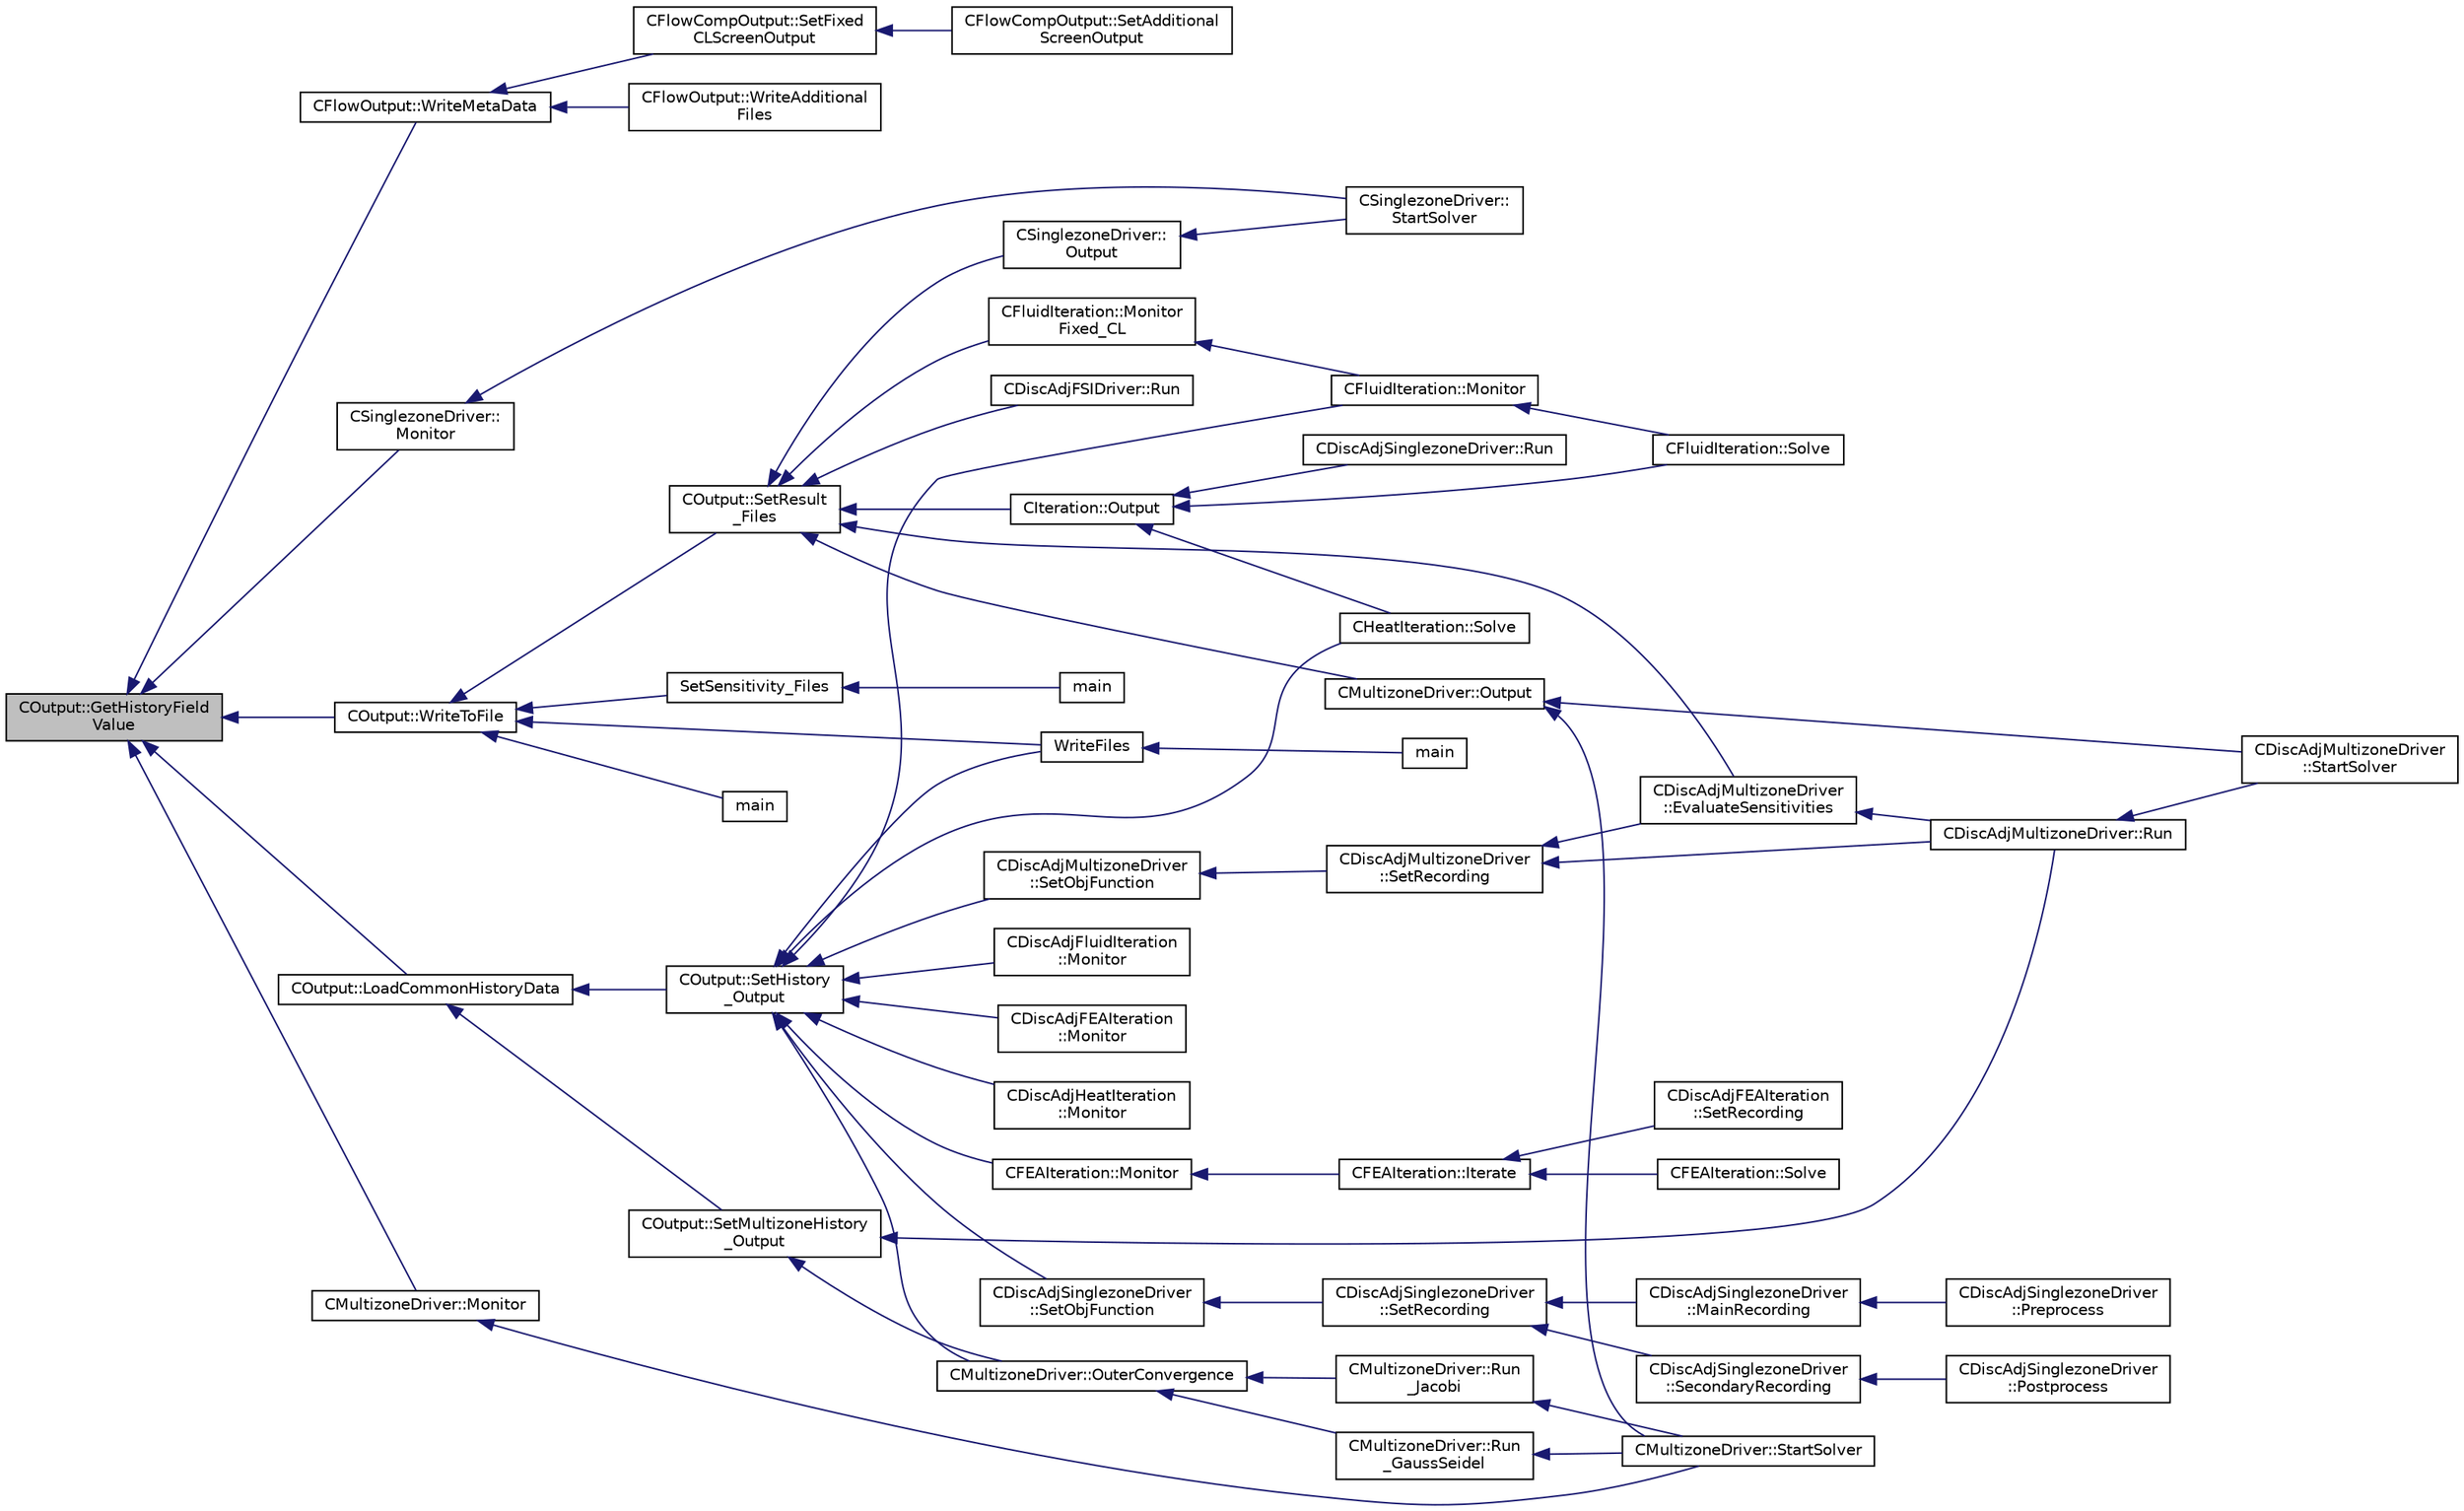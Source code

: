 digraph "COutput::GetHistoryFieldValue"
{
  edge [fontname="Helvetica",fontsize="10",labelfontname="Helvetica",labelfontsize="10"];
  node [fontname="Helvetica",fontsize="10",shape=record];
  rankdir="LR";
  Node178 [label="COutput::GetHistoryField\lValue",height=0.2,width=0.4,color="black", fillcolor="grey75", style="filled", fontcolor="black"];
  Node178 -> Node179 [dir="back",color="midnightblue",fontsize="10",style="solid",fontname="Helvetica"];
  Node179 [label="CMultizoneDriver::Monitor",height=0.2,width=0.4,color="black", fillcolor="white", style="filled",URL="$class_c_multizone_driver.html#ace62679bd3b78d8b785817ac3d4908e0",tooltip="Monitor the computation. "];
  Node179 -> Node180 [dir="back",color="midnightblue",fontsize="10",style="solid",fontname="Helvetica"];
  Node180 [label="CMultizoneDriver::StartSolver",height=0.2,width=0.4,color="black", fillcolor="white", style="filled",URL="$class_c_multizone_driver.html#a03cfc000c383ef0d86d34e1c6aef5ff3",tooltip="[Overload] Launch the computation for multizone problems. "];
  Node178 -> Node181 [dir="back",color="midnightblue",fontsize="10",style="solid",fontname="Helvetica"];
  Node181 [label="CSinglezoneDriver::\lMonitor",height=0.2,width=0.4,color="black", fillcolor="white", style="filled",URL="$class_c_singlezone_driver.html#ad87a636b4a2568cd4affce22a53e4872",tooltip="Monitor. "];
  Node181 -> Node182 [dir="back",color="midnightblue",fontsize="10",style="solid",fontname="Helvetica"];
  Node182 [label="CSinglezoneDriver::\lStartSolver",height=0.2,width=0.4,color="black", fillcolor="white", style="filled",URL="$class_c_singlezone_driver.html#a6eb4215f7ee740a6d5edb798110ce44a",tooltip="[Overload] Launch the computation for single-zone problems. "];
  Node178 -> Node183 [dir="back",color="midnightblue",fontsize="10",style="solid",fontname="Helvetica"];
  Node183 [label="CFlowOutput::WriteMetaData",height=0.2,width=0.4,color="black", fillcolor="white", style="filled",URL="$class_c_flow_output.html#a9674c1e90c9e8e3a4fac08b20d5b6ac0",tooltip="Write information to meta data file. "];
  Node183 -> Node184 [dir="back",color="midnightblue",fontsize="10",style="solid",fontname="Helvetica"];
  Node184 [label="CFlowCompOutput::SetFixed\lCLScreenOutput",height=0.2,width=0.4,color="black", fillcolor="white", style="filled",URL="$class_c_flow_comp_output.html#a5f8640bafa6e69a7681c8b26e1058cf8",tooltip="Write additional output for fixed CL mode. "];
  Node184 -> Node185 [dir="back",color="midnightblue",fontsize="10",style="solid",fontname="Helvetica"];
  Node185 [label="CFlowCompOutput::SetAdditional\lScreenOutput",height=0.2,width=0.4,color="black", fillcolor="white", style="filled",URL="$class_c_flow_comp_output.html#a3f892f5388328b73fe4d70128ac06494",tooltip="Write any additional output defined for the current solver. "];
  Node183 -> Node186 [dir="back",color="midnightblue",fontsize="10",style="solid",fontname="Helvetica"];
  Node186 [label="CFlowOutput::WriteAdditional\lFiles",height=0.2,width=0.4,color="black", fillcolor="white", style="filled",URL="$class_c_flow_output.html#aaac3fb7b2575967b157c306065ab1ea8",tooltip="Write any additional files defined for the current solver. "];
  Node178 -> Node187 [dir="back",color="midnightblue",fontsize="10",style="solid",fontname="Helvetica"];
  Node187 [label="COutput::WriteToFile",height=0.2,width=0.4,color="black", fillcolor="white", style="filled",URL="$class_c_output.html#af8fba1a012ec9464eb70e45d0bade78a",tooltip="Allocates the appropriate file writer based on the chosen format and writes sorted data to file..."];
  Node187 -> Node188 [dir="back",color="midnightblue",fontsize="10",style="solid",fontname="Helvetica"];
  Node188 [label="COutput::SetResult\l_Files",height=0.2,width=0.4,color="black", fillcolor="white", style="filled",URL="$class_c_output.html#a8cae0e94e8769f55d5865df600acbc2f",tooltip="Loop through all requested output files and write the volume output data. "];
  Node188 -> Node189 [dir="back",color="midnightblue",fontsize="10",style="solid",fontname="Helvetica"];
  Node189 [label="CDiscAdjMultizoneDriver\l::EvaluateSensitivities",height=0.2,width=0.4,color="black", fillcolor="white", style="filled",URL="$class_c_disc_adj_multizone_driver.html#ac2789097629674cfb7d4de64954024df",tooltip="Evaluate sensitivites for the current adjoint solution and output files. "];
  Node189 -> Node190 [dir="back",color="midnightblue",fontsize="10",style="solid",fontname="Helvetica"];
  Node190 [label="CDiscAdjMultizoneDriver::Run",height=0.2,width=0.4,color="black", fillcolor="white", style="filled",URL="$class_c_disc_adj_multizone_driver.html#af996aecdb6d20aa4fc81c9b67295abf5",tooltip="[Overload] Run an discrete adjoint update of all solvers within multiple zones. "];
  Node190 -> Node191 [dir="back",color="midnightblue",fontsize="10",style="solid",fontname="Helvetica"];
  Node191 [label="CDiscAdjMultizoneDriver\l::StartSolver",height=0.2,width=0.4,color="black", fillcolor="white", style="filled",URL="$class_c_disc_adj_multizone_driver.html#a75de0a1a482ceeed4301a384f1515092",tooltip="[Overload] Launch the computation for discrete adjoint multizone problems. "];
  Node188 -> Node192 [dir="back",color="midnightblue",fontsize="10",style="solid",fontname="Helvetica"];
  Node192 [label="CDiscAdjFSIDriver::Run",height=0.2,width=0.4,color="black", fillcolor="white", style="filled",URL="$class_c_disc_adj_f_s_i_driver.html#a2e965d6e9c4dcfc296077cae225cab21",tooltip="Run a Discrete Adjoint iteration for the FSI problem. "];
  Node188 -> Node193 [dir="back",color="midnightblue",fontsize="10",style="solid",fontname="Helvetica"];
  Node193 [label="CMultizoneDriver::Output",height=0.2,width=0.4,color="black", fillcolor="white", style="filled",URL="$class_c_multizone_driver.html#a994366ecc93e27a86948b93cd3c722e7",tooltip="Output the solution in solution file. "];
  Node193 -> Node191 [dir="back",color="midnightblue",fontsize="10",style="solid",fontname="Helvetica"];
  Node193 -> Node180 [dir="back",color="midnightblue",fontsize="10",style="solid",fontname="Helvetica"];
  Node188 -> Node194 [dir="back",color="midnightblue",fontsize="10",style="solid",fontname="Helvetica"];
  Node194 [label="CSinglezoneDriver::\lOutput",height=0.2,width=0.4,color="black", fillcolor="white", style="filled",URL="$class_c_singlezone_driver.html#afc32b69df4468ab19f5285782b91f0be",tooltip="Output the solution in solution file. "];
  Node194 -> Node182 [dir="back",color="midnightblue",fontsize="10",style="solid",fontname="Helvetica"];
  Node188 -> Node195 [dir="back",color="midnightblue",fontsize="10",style="solid",fontname="Helvetica"];
  Node195 [label="CIteration::Output",height=0.2,width=0.4,color="black", fillcolor="white", style="filled",URL="$class_c_iteration.html#a81703988a52c42fd644506cd2009c8e1",tooltip="A virtual member. "];
  Node195 -> Node196 [dir="back",color="midnightblue",fontsize="10",style="solid",fontname="Helvetica"];
  Node196 [label="CDiscAdjSinglezoneDriver::Run",height=0.2,width=0.4,color="black", fillcolor="white", style="filled",URL="$class_c_disc_adj_singlezone_driver.html#a624c84f750a031872526d62b93cff1f1",tooltip="Run a single iteration of the discrete adjoint solver with a single zone. "];
  Node195 -> Node197 [dir="back",color="midnightblue",fontsize="10",style="solid",fontname="Helvetica"];
  Node197 [label="CFluidIteration::Solve",height=0.2,width=0.4,color="black", fillcolor="white", style="filled",URL="$class_c_fluid_iteration.html#ae22cd342c9c9d2ea5ac3f5103394ff80",tooltip="Iterate the fluid system for a number of Inner_Iter iterations. "];
  Node195 -> Node198 [dir="back",color="midnightblue",fontsize="10",style="solid",fontname="Helvetica"];
  Node198 [label="CHeatIteration::Solve",height=0.2,width=0.4,color="black", fillcolor="white", style="filled",URL="$class_c_heat_iteration.html#ac9bc702cd04ec181d142db04b176e3b1",tooltip="Perform a single iteration of the wave system. "];
  Node188 -> Node199 [dir="back",color="midnightblue",fontsize="10",style="solid",fontname="Helvetica"];
  Node199 [label="CFluidIteration::Monitor\lFixed_CL",height=0.2,width=0.4,color="black", fillcolor="white", style="filled",URL="$class_c_fluid_iteration.html#a21538ff2df862f29e659135452d901a1",tooltip="Fixed CL monitoring function. "];
  Node199 -> Node200 [dir="back",color="midnightblue",fontsize="10",style="solid",fontname="Helvetica"];
  Node200 [label="CFluidIteration::Monitor",height=0.2,width=0.4,color="black", fillcolor="white", style="filled",URL="$class_c_fluid_iteration.html#a563192d869a4e82151c0bf6781b4890d",tooltip="Monitors the convergence and other metrics for the fluid system. "];
  Node200 -> Node197 [dir="back",color="midnightblue",fontsize="10",style="solid",fontname="Helvetica"];
  Node187 -> Node201 [dir="back",color="midnightblue",fontsize="10",style="solid",fontname="Helvetica"];
  Node201 [label="main",height=0.2,width=0.4,color="black", fillcolor="white", style="filled",URL="$_s_u2___d_e_f_8cpp.html#a0ddf1224851353fc92bfbff6f499fa97"];
  Node187 -> Node202 [dir="back",color="midnightblue",fontsize="10",style="solid",fontname="Helvetica"];
  Node202 [label="SetSensitivity_Files",height=0.2,width=0.4,color="black", fillcolor="white", style="filled",URL="$_s_u2___d_o_t_8cpp.html#a63d4fd49ad25f4916709545fb847948c",tooltip="Write the sensitivity (including mesh sensitivity) computed with the discrete adjoint method on the s..."];
  Node202 -> Node203 [dir="back",color="midnightblue",fontsize="10",style="solid",fontname="Helvetica"];
  Node203 [label="main",height=0.2,width=0.4,color="black", fillcolor="white", style="filled",URL="$_s_u2___d_o_t_8cpp.html#a0ddf1224851353fc92bfbff6f499fa97"];
  Node187 -> Node204 [dir="back",color="midnightblue",fontsize="10",style="solid",fontname="Helvetica"];
  Node204 [label="WriteFiles",height=0.2,width=0.4,color="black", fillcolor="white", style="filled",URL="$_s_u2___s_o_l_8cpp.html#a43305e0af849b318ce139ccf6a164626"];
  Node204 -> Node205 [dir="back",color="midnightblue",fontsize="10",style="solid",fontname="Helvetica"];
  Node205 [label="main",height=0.2,width=0.4,color="black", fillcolor="white", style="filled",URL="$_s_u2___s_o_l_8cpp.html#a0ddf1224851353fc92bfbff6f499fa97"];
  Node178 -> Node206 [dir="back",color="midnightblue",fontsize="10",style="solid",fontname="Helvetica"];
  Node206 [label="COutput::LoadCommonHistoryData",height=0.2,width=0.4,color="black", fillcolor="white", style="filled",URL="$class_c_output.html#aa767bd68c5606524b19f1957b9bf4ce8",tooltip="Load values of the history fields common for all solvers. "];
  Node206 -> Node207 [dir="back",color="midnightblue",fontsize="10",style="solid",fontname="Helvetica"];
  Node207 [label="COutput::SetHistory\l_Output",height=0.2,width=0.4,color="black", fillcolor="white", style="filled",URL="$class_c_output.html#acf84143df1a158647605c980ecae2d7c",tooltip="Collects history data from the solvers, monitors the convergence and writes to screen and history fil..."];
  Node207 -> Node208 [dir="back",color="midnightblue",fontsize="10",style="solid",fontname="Helvetica"];
  Node208 [label="CDiscAdjMultizoneDriver\l::SetObjFunction",height=0.2,width=0.4,color="black", fillcolor="white", style="filled",URL="$class_c_disc_adj_multizone_driver.html#afda203e78a0e4cfde8c3fbb02ef3fd3e",tooltip="Set the objective function. "];
  Node208 -> Node209 [dir="back",color="midnightblue",fontsize="10",style="solid",fontname="Helvetica"];
  Node209 [label="CDiscAdjMultizoneDriver\l::SetRecording",height=0.2,width=0.4,color="black", fillcolor="white", style="filled",URL="$class_c_disc_adj_multizone_driver.html#a441f8669a04147aacab7df463e1dd021",tooltip="Record one iteration of the primal problem within each zone. "];
  Node209 -> Node190 [dir="back",color="midnightblue",fontsize="10",style="solid",fontname="Helvetica"];
  Node209 -> Node189 [dir="back",color="midnightblue",fontsize="10",style="solid",fontname="Helvetica"];
  Node207 -> Node210 [dir="back",color="midnightblue",fontsize="10",style="solid",fontname="Helvetica"];
  Node210 [label="CDiscAdjSinglezoneDriver\l::SetObjFunction",height=0.2,width=0.4,color="black", fillcolor="white", style="filled",URL="$class_c_disc_adj_singlezone_driver.html#aea0513ac808106c6a92be610b3b17a6a",tooltip="Set the objective function. "];
  Node210 -> Node211 [dir="back",color="midnightblue",fontsize="10",style="solid",fontname="Helvetica"];
  Node211 [label="CDiscAdjSinglezoneDriver\l::SetRecording",height=0.2,width=0.4,color="black", fillcolor="white", style="filled",URL="$class_c_disc_adj_singlezone_driver.html#a7e519f0f189a3a102b0630edaaa9d233",tooltip="Record one iteration of a flow iteration in within multiple zones. "];
  Node211 -> Node212 [dir="back",color="midnightblue",fontsize="10",style="solid",fontname="Helvetica"];
  Node212 [label="CDiscAdjSinglezoneDriver\l::MainRecording",height=0.2,width=0.4,color="black", fillcolor="white", style="filled",URL="$class_c_disc_adj_singlezone_driver.html#af4087bc4859a336b67555336d8f28aaf",tooltip="Record the main computational path. "];
  Node212 -> Node213 [dir="back",color="midnightblue",fontsize="10",style="solid",fontname="Helvetica"];
  Node213 [label="CDiscAdjSinglezoneDriver\l::Preprocess",height=0.2,width=0.4,color="black", fillcolor="white", style="filled",URL="$class_c_disc_adj_singlezone_driver.html#a2d0785572312526d0bd695a14dd405f2",tooltip="Preprocess the single-zone iteration. "];
  Node211 -> Node214 [dir="back",color="midnightblue",fontsize="10",style="solid",fontname="Helvetica"];
  Node214 [label="CDiscAdjSinglezoneDriver\l::SecondaryRecording",height=0.2,width=0.4,color="black", fillcolor="white", style="filled",URL="$class_c_disc_adj_singlezone_driver.html#ad328a74dd89ed2e335b22c4bf2b53cb0",tooltip="Record the secondary computational path. "];
  Node214 -> Node215 [dir="back",color="midnightblue",fontsize="10",style="solid",fontname="Helvetica"];
  Node215 [label="CDiscAdjSinglezoneDriver\l::Postprocess",height=0.2,width=0.4,color="black", fillcolor="white", style="filled",URL="$class_c_disc_adj_singlezone_driver.html#af0ac923c07d86674b252c28df9a115da",tooltip="Postprocess the adjoint iteration for ZONE_0. "];
  Node207 -> Node216 [dir="back",color="midnightblue",fontsize="10",style="solid",fontname="Helvetica"];
  Node216 [label="CMultizoneDriver::OuterConvergence",height=0.2,width=0.4,color="black", fillcolor="white", style="filled",URL="$class_c_multizone_driver.html#ae72bb40195e4066bc4be4adfb0df29e9",tooltip="Check the convergence at the outer level. "];
  Node216 -> Node217 [dir="back",color="midnightblue",fontsize="10",style="solid",fontname="Helvetica"];
  Node217 [label="CMultizoneDriver::Run\l_GaussSeidel",height=0.2,width=0.4,color="black", fillcolor="white", style="filled",URL="$class_c_multizone_driver.html#a8036223cdbe0c0d4552f17f6bad9189b",tooltip="Run a Block Gauss-Seidel iteration in all physical zones. "];
  Node217 -> Node180 [dir="back",color="midnightblue",fontsize="10",style="solid",fontname="Helvetica"];
  Node216 -> Node218 [dir="back",color="midnightblue",fontsize="10",style="solid",fontname="Helvetica"];
  Node218 [label="CMultizoneDriver::Run\l_Jacobi",height=0.2,width=0.4,color="black", fillcolor="white", style="filled",URL="$class_c_multizone_driver.html#a1bf2824daac5a10e8fb7387676eee338",tooltip="Run a Block-Jacobi iteration in all physical zones. "];
  Node218 -> Node180 [dir="back",color="midnightblue",fontsize="10",style="solid",fontname="Helvetica"];
  Node207 -> Node200 [dir="back",color="midnightblue",fontsize="10",style="solid",fontname="Helvetica"];
  Node207 -> Node198 [dir="back",color="midnightblue",fontsize="10",style="solid",fontname="Helvetica"];
  Node207 -> Node219 [dir="back",color="midnightblue",fontsize="10",style="solid",fontname="Helvetica"];
  Node219 [label="CFEAIteration::Monitor",height=0.2,width=0.4,color="black", fillcolor="white", style="filled",URL="$class_c_f_e_a_iteration.html#a7516ed7e4948785514ba831232614f4d",tooltip="Monitors the convergence and other metrics for the FEM system. "];
  Node219 -> Node220 [dir="back",color="midnightblue",fontsize="10",style="solid",fontname="Helvetica"];
  Node220 [label="CFEAIteration::Iterate",height=0.2,width=0.4,color="black", fillcolor="white", style="filled",URL="$class_c_f_e_a_iteration.html#af34a9ca7d54a7b4c31ad4fb1a487a158",tooltip="Perform a single iteration for structural analysis using the Finite Element Method. "];
  Node220 -> Node221 [dir="back",color="midnightblue",fontsize="10",style="solid",fontname="Helvetica"];
  Node221 [label="CFEAIteration::Solve",height=0.2,width=0.4,color="black", fillcolor="white", style="filled",URL="$class_c_f_e_a_iteration.html#a93300b80aae492f8f966c16652e83e08",tooltip="Iterate the structural system for a number of Inner_Iter iterations. "];
  Node220 -> Node222 [dir="back",color="midnightblue",fontsize="10",style="solid",fontname="Helvetica"];
  Node222 [label="CDiscAdjFEAIteration\l::SetRecording",height=0.2,width=0.4,color="black", fillcolor="white", style="filled",URL="$class_c_disc_adj_f_e_a_iteration.html#ad5f0dcb01d13560ce5245301646dc3bd",tooltip="Record a single iteration of the direct FEM system. "];
  Node207 -> Node223 [dir="back",color="midnightblue",fontsize="10",style="solid",fontname="Helvetica"];
  Node223 [label="CDiscAdjFluidIteration\l::Monitor",height=0.2,width=0.4,color="black", fillcolor="white", style="filled",URL="$class_c_disc_adj_fluid_iteration.html#a14cf7549b8fe39e06b8e9dfc8428a312",tooltip="Monitors the convergence and other metrics for the discrete adjoint fluid system. ..."];
  Node207 -> Node224 [dir="back",color="midnightblue",fontsize="10",style="solid",fontname="Helvetica"];
  Node224 [label="CDiscAdjFEAIteration\l::Monitor",height=0.2,width=0.4,color="black", fillcolor="white", style="filled",URL="$class_c_disc_adj_f_e_a_iteration.html#a03edd3ebdc8edac7c0507c8572621f64",tooltip="Monitors the convergence and other metrics for the discrete adjoint mean flow system. "];
  Node207 -> Node225 [dir="back",color="midnightblue",fontsize="10",style="solid",fontname="Helvetica"];
  Node225 [label="CDiscAdjHeatIteration\l::Monitor",height=0.2,width=0.4,color="black", fillcolor="white", style="filled",URL="$class_c_disc_adj_heat_iteration.html#a01381d44508f208bcb608bdf2d4db022",tooltip="Monitors the convergence and other metrics for the discrete adjoint fluid system. ..."];
  Node207 -> Node204 [dir="back",color="midnightblue",fontsize="10",style="solid",fontname="Helvetica"];
  Node206 -> Node226 [dir="back",color="midnightblue",fontsize="10",style="solid",fontname="Helvetica"];
  Node226 [label="COutput::SetMultizoneHistory\l_Output",height=0.2,width=0.4,color="black", fillcolor="white", style="filled",URL="$class_c_output.html#a15b0776bd2ed68b43e3c0bd3b9b56490"];
  Node226 -> Node190 [dir="back",color="midnightblue",fontsize="10",style="solid",fontname="Helvetica"];
  Node226 -> Node216 [dir="back",color="midnightblue",fontsize="10",style="solid",fontname="Helvetica"];
}
